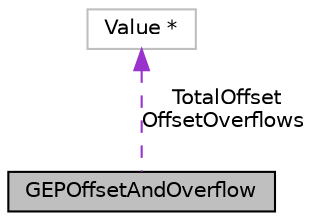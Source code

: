 digraph "GEPOffsetAndOverflow"
{
 // LATEX_PDF_SIZE
  bgcolor="transparent";
  edge [fontname="Helvetica",fontsize="10",labelfontname="Helvetica",labelfontsize="10"];
  node [fontname="Helvetica",fontsize="10",shape=record];
  Node1 [label="GEPOffsetAndOverflow",height=0.2,width=0.4,color="black", fillcolor="grey75", style="filled", fontcolor="black",tooltip=" "];
  Node2 -> Node1 [dir="back",color="darkorchid3",fontsize="10",style="dashed",label=" TotalOffset\nOffsetOverflows" ,fontname="Helvetica"];
  Node2 [label="Value *",height=0.2,width=0.4,color="grey75",tooltip=" "];
}
